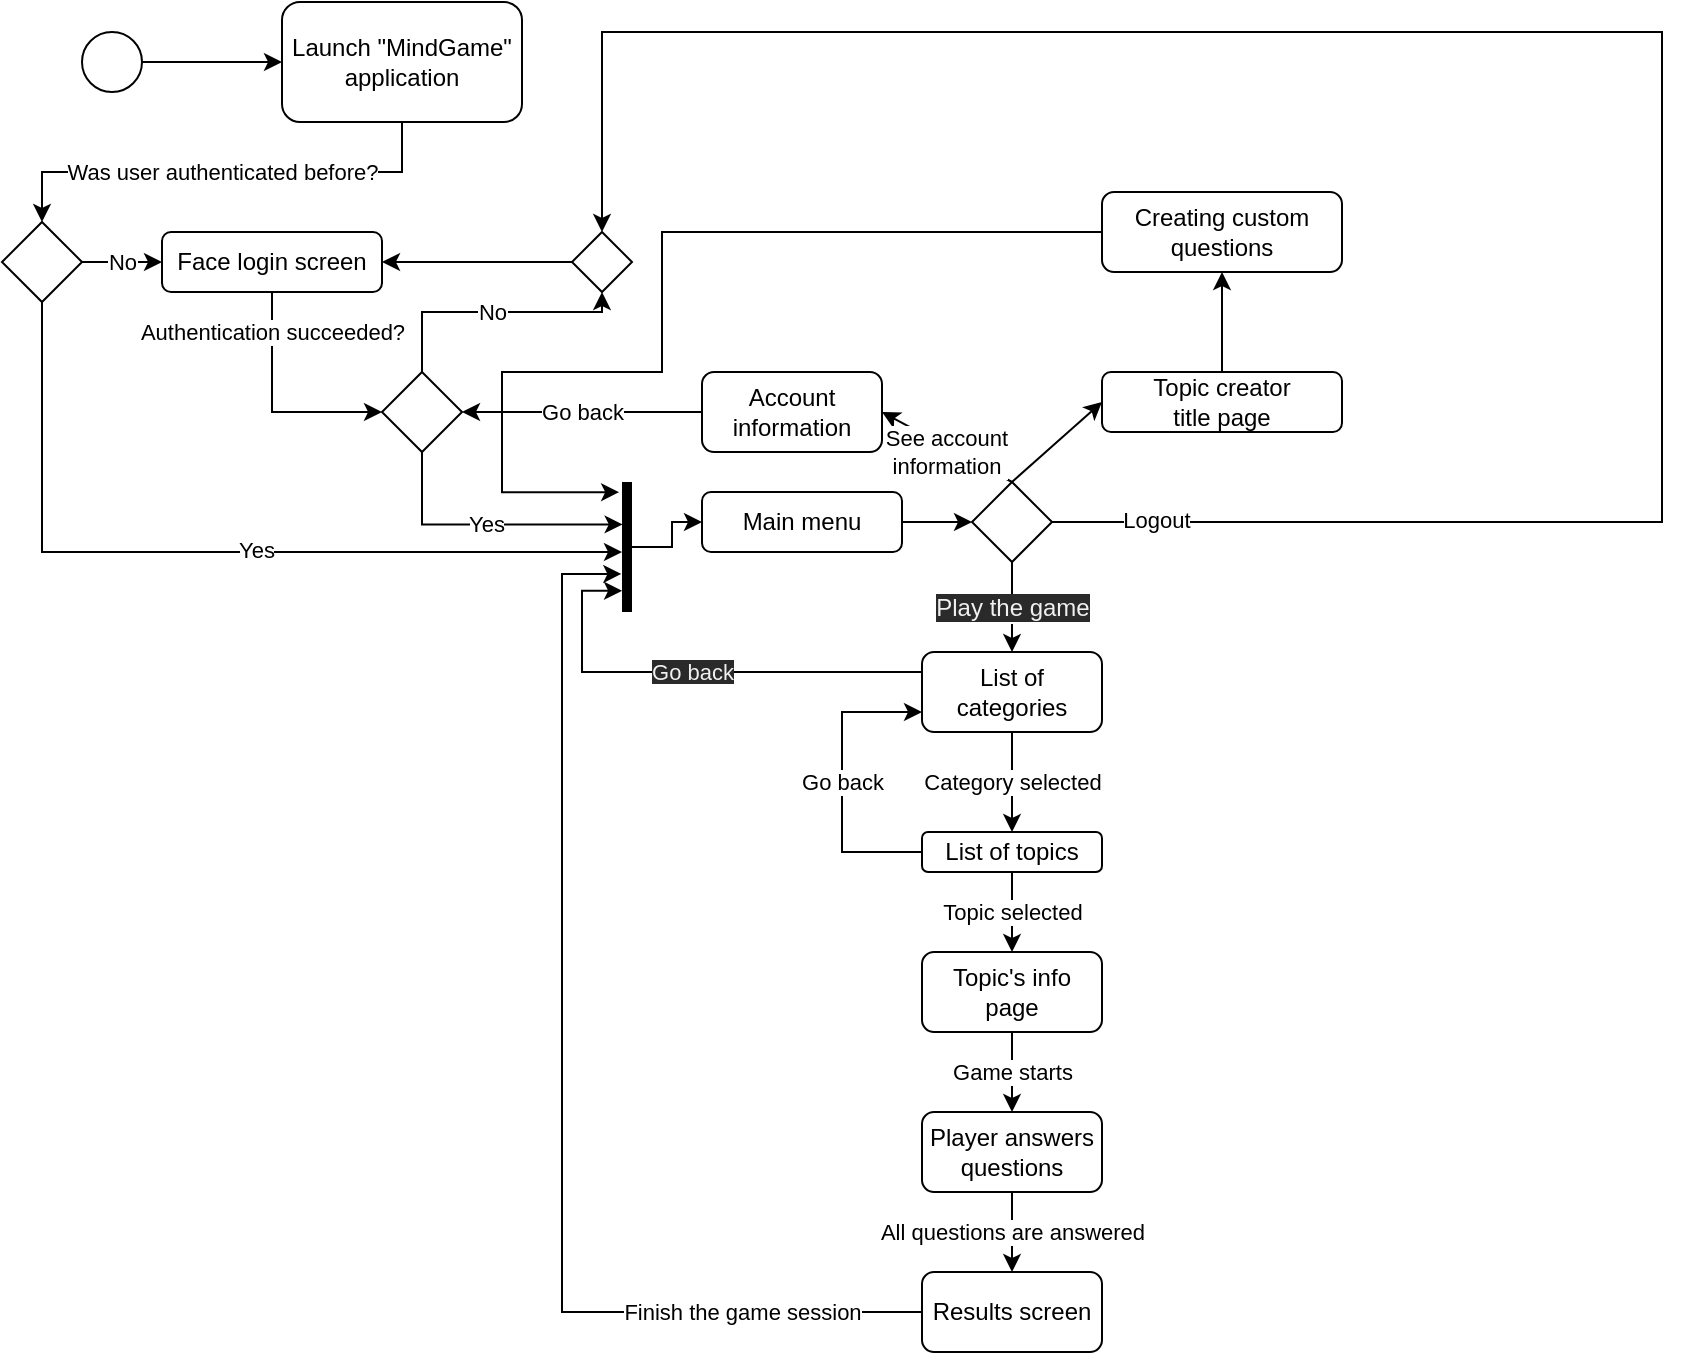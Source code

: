 <mxfile version="15.8.2" type="device"><diagram name="Page-1" id="0783ab3e-0a74-02c8-0abd-f7b4e66b4bec"><mxGraphModel dx="923" dy="528" grid="1" gridSize="10" guides="1" tooltips="1" connect="1" arrows="1" fold="1" page="1" pageScale="1" pageWidth="850" pageHeight="1100" background="none" math="0" shadow="0"><root><mxCell id="0"/><mxCell id="1" parent="0"/><mxCell id="W7WqvX5azxFK83jV7tK1-6" value="Was user authenticated before?" style="edgeStyle=orthogonalEdgeStyle;rounded=0;orthogonalLoop=1;jettySize=auto;html=1;entryX=0.5;entryY=0;entryDx=0;entryDy=0;" edge="1" parent="1" source="W7WqvX5azxFK83jV7tK1-3" target="W7WqvX5azxFK83jV7tK1-5"><mxGeometry relative="1" as="geometry"><Array as="points"><mxPoint x="210" y="110"/><mxPoint x="30" y="110"/></Array></mxGeometry></mxCell><mxCell id="W7WqvX5azxFK83jV7tK1-3" value="Launch &quot;MindGame&quot; application" style="rounded=1;whiteSpace=wrap;html=1;" vertex="1" parent="1"><mxGeometry x="150" y="25" width="120" height="60" as="geometry"/></mxCell><mxCell id="W7WqvX5azxFK83jV7tK1-39" value="No" style="edgeStyle=orthogonalEdgeStyle;rounded=0;orthogonalLoop=1;jettySize=auto;html=1;entryX=0;entryY=0.5;entryDx=0;entryDy=0;" edge="1" parent="1" source="W7WqvX5azxFK83jV7tK1-5" target="W7WqvX5azxFK83jV7tK1-8"><mxGeometry relative="1" as="geometry"/></mxCell><mxCell id="W7WqvX5azxFK83jV7tK1-40" style="edgeStyle=orthogonalEdgeStyle;rounded=0;orthogonalLoop=1;jettySize=auto;html=1;exitX=0.5;exitY=1;exitDx=0;exitDy=0;" edge="1" parent="1" source="W7WqvX5azxFK83jV7tK1-5" target="W7WqvX5azxFK83jV7tK1-18"><mxGeometry relative="1" as="geometry"><mxPoint x="310" y="300" as="targetPoint"/><Array as="points"><mxPoint x="30" y="300"/></Array></mxGeometry></mxCell><mxCell id="W7WqvX5azxFK83jV7tK1-41" value="Yes" style="edgeLabel;html=1;align=center;verticalAlign=middle;resizable=0;points=[];" vertex="1" connectable="0" parent="W7WqvX5azxFK83jV7tK1-40"><mxGeometry x="0.116" y="1" relative="1" as="geometry"><mxPoint as="offset"/></mxGeometry></mxCell><mxCell id="W7WqvX5azxFK83jV7tK1-5" value="" style="rhombus;whiteSpace=wrap;html=1;" vertex="1" parent="1"><mxGeometry x="10" y="135" width="40" height="40" as="geometry"/></mxCell><mxCell id="W7WqvX5azxFK83jV7tK1-12" value="Authentication succeeded?" style="edgeStyle=orthogonalEdgeStyle;rounded=0;orthogonalLoop=1;jettySize=auto;html=1;entryX=0;entryY=0.5;entryDx=0;entryDy=0;" edge="1" parent="1" source="W7WqvX5azxFK83jV7tK1-8" target="W7WqvX5azxFK83jV7tK1-10"><mxGeometry x="-0.652" relative="1" as="geometry"><mxPoint as="offset"/></mxGeometry></mxCell><mxCell id="W7WqvX5azxFK83jV7tK1-8" value="Face login screen" style="rounded=1;whiteSpace=wrap;html=1;" vertex="1" parent="1"><mxGeometry x="90" y="140" width="110" height="30" as="geometry"/></mxCell><mxCell id="W7WqvX5azxFK83jV7tK1-42" value="Yes" style="edgeStyle=orthogonalEdgeStyle;rounded=0;orthogonalLoop=1;jettySize=auto;html=1;entryX=0.933;entryY=0.674;entryDx=0;entryDy=0;entryPerimeter=0;" edge="1" parent="1" source="W7WqvX5azxFK83jV7tK1-10" target="W7WqvX5azxFK83jV7tK1-18"><mxGeometry relative="1" as="geometry"><Array as="points"><mxPoint x="220" y="286"/></Array></mxGeometry></mxCell><mxCell id="W7WqvX5azxFK83jV7tK1-44" value="No" style="edgeStyle=orthogonalEdgeStyle;rounded=0;orthogonalLoop=1;jettySize=auto;html=1;entryX=0.5;entryY=1;entryDx=0;entryDy=0;" edge="1" parent="1" source="W7WqvX5azxFK83jV7tK1-10" target="W7WqvX5azxFK83jV7tK1-43"><mxGeometry relative="1" as="geometry"><Array as="points"><mxPoint x="220" y="180"/><mxPoint x="310" y="180"/></Array></mxGeometry></mxCell><mxCell id="W7WqvX5azxFK83jV7tK1-10" value="" style="rhombus;whiteSpace=wrap;html=1;" vertex="1" parent="1"><mxGeometry x="200" y="210" width="40" height="40" as="geometry"/></mxCell><mxCell id="W7WqvX5azxFK83jV7tK1-38" style="edgeStyle=orthogonalEdgeStyle;rounded=0;orthogonalLoop=1;jettySize=auto;html=1;entryX=0;entryY=0.5;entryDx=0;entryDy=0;" edge="1" parent="1" source="W7WqvX5azxFK83jV7tK1-17" target="W7WqvX5azxFK83jV7tK1-26"><mxGeometry relative="1" as="geometry"/></mxCell><mxCell id="W7WqvX5azxFK83jV7tK1-17" value="Main menu" style="rounded=1;whiteSpace=wrap;html=1;" vertex="1" parent="1"><mxGeometry x="360" y="270" width="100" height="30" as="geometry"/></mxCell><mxCell id="W7WqvX5azxFK83jV7tK1-21" style="edgeStyle=orthogonalEdgeStyle;rounded=0;orthogonalLoop=1;jettySize=auto;html=1;entryX=0;entryY=0.5;entryDx=0;entryDy=0;" edge="1" parent="1" source="W7WqvX5azxFK83jV7tK1-18" target="W7WqvX5azxFK83jV7tK1-17"><mxGeometry relative="1" as="geometry"/></mxCell><mxCell id="W7WqvX5azxFK83jV7tK1-18" value="" style="html=1;points=[];perimeter=orthogonalPerimeter;fillColor=#000000;strokeColor=none;rotation=-180;" vertex="1" parent="1"><mxGeometry x="320" y="265" width="5" height="65" as="geometry"/></mxCell><mxCell id="W7WqvX5azxFK83jV7tK1-24" style="edgeStyle=orthogonalEdgeStyle;rounded=0;orthogonalLoop=1;jettySize=auto;html=1;entryX=0;entryY=0.5;entryDx=0;entryDy=0;" edge="1" parent="1" source="W7WqvX5azxFK83jV7tK1-23" target="W7WqvX5azxFK83jV7tK1-3"><mxGeometry relative="1" as="geometry"/></mxCell><mxCell id="W7WqvX5azxFK83jV7tK1-23" value="" style="ellipse;fillColor=#ffffff;strokeColor=#000000;" vertex="1" parent="1"><mxGeometry x="50" y="40" width="30" height="30" as="geometry"/></mxCell><mxCell id="W7WqvX5azxFK83jV7tK1-29" value="&lt;span style=&quot;color: rgb(240 , 240 , 240) ; font-family: &amp;#34;helvetica&amp;#34; ; font-size: 12px ; font-style: normal ; font-weight: 400 ; letter-spacing: normal ; text-align: center ; text-indent: 0px ; text-transform: none ; word-spacing: 0px ; background-color: rgb(42 , 42 , 42) ; display: inline ; float: none&quot;&gt;Play the game&lt;/span&gt;" style="edgeStyle=orthogonalEdgeStyle;rounded=0;orthogonalLoop=1;jettySize=auto;html=1;entryX=0.5;entryY=0;entryDx=0;entryDy=0;" edge="1" parent="1" source="W7WqvX5azxFK83jV7tK1-26" target="W7WqvX5azxFK83jV7tK1-28"><mxGeometry relative="1" as="geometry"/></mxCell><mxCell id="W7WqvX5azxFK83jV7tK1-48" value="See account &lt;br&gt;information" style="rounded=0;orthogonalLoop=1;jettySize=auto;html=1;entryX=1;entryY=0.5;entryDx=0;entryDy=0;exitX=0.5;exitY=0;exitDx=0;exitDy=0;" edge="1" parent="1" source="W7WqvX5azxFK83jV7tK1-26" target="W7WqvX5azxFK83jV7tK1-47"><mxGeometry x="-0.025" y="2" relative="1" as="geometry"><mxPoint x="515" y="260" as="sourcePoint"/><mxPoint as="offset"/></mxGeometry></mxCell><mxCell id="W7WqvX5azxFK83jV7tK1-55" style="edgeStyle=orthogonalEdgeStyle;rounded=0;orthogonalLoop=1;jettySize=auto;html=1;entryX=0.5;entryY=0;entryDx=0;entryDy=0;" edge="1" parent="1" source="W7WqvX5azxFK83jV7tK1-26" target="W7WqvX5azxFK83jV7tK1-43"><mxGeometry relative="1" as="geometry"><mxPoint x="660" y="30" as="targetPoint"/><Array as="points"><mxPoint x="840" y="285"/><mxPoint x="840" y="40"/><mxPoint x="310" y="40"/></Array></mxGeometry></mxCell><mxCell id="W7WqvX5azxFK83jV7tK1-56" value="Logout" style="edgeLabel;html=1;align=center;verticalAlign=middle;resizable=0;points=[];" vertex="1" connectable="0" parent="W7WqvX5azxFK83jV7tK1-55"><mxGeometry x="-0.911" y="1" relative="1" as="geometry"><mxPoint x="-1" as="offset"/></mxGeometry></mxCell><mxCell id="W7WqvX5azxFK83jV7tK1-58" style="rounded=0;orthogonalLoop=1;jettySize=auto;html=1;exitX=0.5;exitY=0;exitDx=0;exitDy=0;entryX=0;entryY=0.5;entryDx=0;entryDy=0;" edge="1" parent="1" source="W7WqvX5azxFK83jV7tK1-26" target="W7WqvX5azxFK83jV7tK1-57"><mxGeometry relative="1" as="geometry"/></mxCell><mxCell id="W7WqvX5azxFK83jV7tK1-26" value="" style="rhombus;whiteSpace=wrap;html=1;" vertex="1" parent="1"><mxGeometry x="495" y="265" width="40" height="40" as="geometry"/></mxCell><mxCell id="W7WqvX5azxFK83jV7tK1-31" value="Category selected" style="edgeStyle=orthogonalEdgeStyle;rounded=0;orthogonalLoop=1;jettySize=auto;html=1;entryX=0.5;entryY=0;entryDx=0;entryDy=0;" edge="1" parent="1" source="W7WqvX5azxFK83jV7tK1-28" target="W7WqvX5azxFK83jV7tK1-30"><mxGeometry relative="1" as="geometry"/></mxCell><mxCell id="W7WqvX5azxFK83jV7tK1-53" value="&lt;span style=&quot;color: rgb(240 , 240 , 240) ; font-family: &amp;#34;helvetica&amp;#34; ; font-size: 11px ; font-style: normal ; font-weight: 400 ; letter-spacing: normal ; text-align: center ; text-indent: 0px ; text-transform: none ; word-spacing: 0px ; background-color: rgb(42 , 42 , 42) ; display: inline ; float: none&quot;&gt;Go back&lt;/span&gt;" style="edgeStyle=orthogonalEdgeStyle;rounded=0;orthogonalLoop=1;jettySize=auto;html=1;exitX=0;exitY=0.25;exitDx=0;exitDy=0;entryX=0.991;entryY=0.163;entryDx=0;entryDy=0;entryPerimeter=0;" edge="1" parent="1" source="W7WqvX5azxFK83jV7tK1-28" target="W7WqvX5azxFK83jV7tK1-18"><mxGeometry relative="1" as="geometry"><mxPoint x="280" y="320" as="targetPoint"/><Array as="points"><mxPoint x="300" y="360"/><mxPoint x="300" y="319"/></Array></mxGeometry></mxCell><mxCell id="W7WqvX5azxFK83jV7tK1-28" value="List of categories" style="rounded=1;whiteSpace=wrap;html=1;" vertex="1" parent="1"><mxGeometry x="470" y="350" width="90" height="40" as="geometry"/></mxCell><mxCell id="W7WqvX5azxFK83jV7tK1-33" value="Topic selected" style="edgeStyle=orthogonalEdgeStyle;rounded=0;orthogonalLoop=1;jettySize=auto;html=1;entryX=0.5;entryY=0;entryDx=0;entryDy=0;" edge="1" parent="1" source="W7WqvX5azxFK83jV7tK1-30" target="W7WqvX5azxFK83jV7tK1-32"><mxGeometry relative="1" as="geometry"/></mxCell><mxCell id="W7WqvX5azxFK83jV7tK1-51" value="Go back" style="edgeStyle=orthogonalEdgeStyle;rounded=0;orthogonalLoop=1;jettySize=auto;html=1;exitX=0;exitY=0.5;exitDx=0;exitDy=0;entryX=0;entryY=0.75;entryDx=0;entryDy=0;" edge="1" parent="1" source="W7WqvX5azxFK83jV7tK1-30" target="W7WqvX5azxFK83jV7tK1-28"><mxGeometry relative="1" as="geometry"><Array as="points"><mxPoint x="430" y="450"/><mxPoint x="430" y="380"/></Array></mxGeometry></mxCell><mxCell id="W7WqvX5azxFK83jV7tK1-30" value="List of topics" style="rounded=1;whiteSpace=wrap;html=1;" vertex="1" parent="1"><mxGeometry x="470" y="440" width="90" height="20" as="geometry"/></mxCell><mxCell id="W7WqvX5azxFK83jV7tK1-35" value="Game starts" style="edgeStyle=orthogonalEdgeStyle;rounded=0;orthogonalLoop=1;jettySize=auto;html=1;" edge="1" parent="1" source="W7WqvX5azxFK83jV7tK1-32" target="W7WqvX5azxFK83jV7tK1-34"><mxGeometry relative="1" as="geometry"/></mxCell><mxCell id="W7WqvX5azxFK83jV7tK1-32" value="Topic's info page" style="rounded=1;whiteSpace=wrap;html=1;" vertex="1" parent="1"><mxGeometry x="470" y="500" width="90" height="40" as="geometry"/></mxCell><mxCell id="W7WqvX5azxFK83jV7tK1-37" value="All questions are answered" style="edgeStyle=orthogonalEdgeStyle;rounded=0;orthogonalLoop=1;jettySize=auto;html=1;entryX=0.5;entryY=0;entryDx=0;entryDy=0;" edge="1" parent="1" source="W7WqvX5azxFK83jV7tK1-34" target="W7WqvX5azxFK83jV7tK1-36"><mxGeometry relative="1" as="geometry"/></mxCell><mxCell id="W7WqvX5azxFK83jV7tK1-34" value="Player answers questions" style="rounded=1;whiteSpace=wrap;html=1;" vertex="1" parent="1"><mxGeometry x="470" y="580" width="90" height="40" as="geometry"/></mxCell><mxCell id="W7WqvX5azxFK83jV7tK1-54" value="Finish the game session" style="edgeStyle=orthogonalEdgeStyle;rounded=0;orthogonalLoop=1;jettySize=auto;html=1;entryX=1.064;entryY=0.293;entryDx=0;entryDy=0;entryPerimeter=0;" edge="1" parent="1" source="W7WqvX5azxFK83jV7tK1-36" target="W7WqvX5azxFK83jV7tK1-18"><mxGeometry x="-0.689" relative="1" as="geometry"><Array as="points"><mxPoint x="290" y="680"/><mxPoint x="290" y="311"/></Array><mxPoint as="offset"/></mxGeometry></mxCell><mxCell id="W7WqvX5azxFK83jV7tK1-36" value="Results screen" style="rounded=1;whiteSpace=wrap;html=1;" vertex="1" parent="1"><mxGeometry x="470" y="660" width="90" height="40" as="geometry"/></mxCell><mxCell id="W7WqvX5azxFK83jV7tK1-46" style="edgeStyle=orthogonalEdgeStyle;rounded=0;orthogonalLoop=1;jettySize=auto;html=1;entryX=1;entryY=0.5;entryDx=0;entryDy=0;" edge="1" parent="1" source="W7WqvX5azxFK83jV7tK1-43" target="W7WqvX5azxFK83jV7tK1-8"><mxGeometry relative="1" as="geometry"/></mxCell><mxCell id="W7WqvX5azxFK83jV7tK1-43" value="" style="rhombus;" vertex="1" parent="1"><mxGeometry x="295" y="140" width="30" height="30" as="geometry"/></mxCell><mxCell id="W7WqvX5azxFK83jV7tK1-49" value="Go back" style="edgeStyle=none;rounded=0;orthogonalLoop=1;jettySize=auto;html=1;entryX=1;entryY=0.5;entryDx=0;entryDy=0;" edge="1" parent="1" source="W7WqvX5azxFK83jV7tK1-47" target="W7WqvX5azxFK83jV7tK1-10"><mxGeometry relative="1" as="geometry"/></mxCell><mxCell id="W7WqvX5azxFK83jV7tK1-47" value="Account information" style="rounded=1;whiteSpace=wrap;html=1;" vertex="1" parent="1"><mxGeometry x="360" y="210" width="90" height="40" as="geometry"/></mxCell><mxCell id="W7WqvX5azxFK83jV7tK1-60" style="edgeStyle=none;rounded=0;orthogonalLoop=1;jettySize=auto;html=1;entryX=0.5;entryY=1;entryDx=0;entryDy=0;" edge="1" parent="1" source="W7WqvX5azxFK83jV7tK1-57" target="W7WqvX5azxFK83jV7tK1-59"><mxGeometry relative="1" as="geometry"/></mxCell><mxCell id="W7WqvX5azxFK83jV7tK1-57" value="Topic creator &lt;br&gt;title page" style="rounded=1;whiteSpace=wrap;html=1;" vertex="1" parent="1"><mxGeometry x="560" y="210" width="120" height="30" as="geometry"/></mxCell><mxCell id="W7WqvX5azxFK83jV7tK1-63" style="edgeStyle=orthogonalEdgeStyle;rounded=0;orthogonalLoop=1;jettySize=auto;html=1;entryX=1.289;entryY=0.922;entryDx=0;entryDy=0;entryPerimeter=0;" edge="1" parent="1" source="W7WqvX5azxFK83jV7tK1-59" target="W7WqvX5azxFK83jV7tK1-18"><mxGeometry relative="1" as="geometry"><mxPoint x="270" y="270" as="targetPoint"/><Array as="points"><mxPoint x="340" y="140"/><mxPoint x="340" y="210"/><mxPoint x="260" y="210"/><mxPoint x="260" y="270"/></Array></mxGeometry></mxCell><mxCell id="W7WqvX5azxFK83jV7tK1-59" value="Creating custom questions" style="rounded=1;whiteSpace=wrap;html=1;" vertex="1" parent="1"><mxGeometry x="560" y="120" width="120" height="40" as="geometry"/></mxCell></root></mxGraphModel></diagram></mxfile>